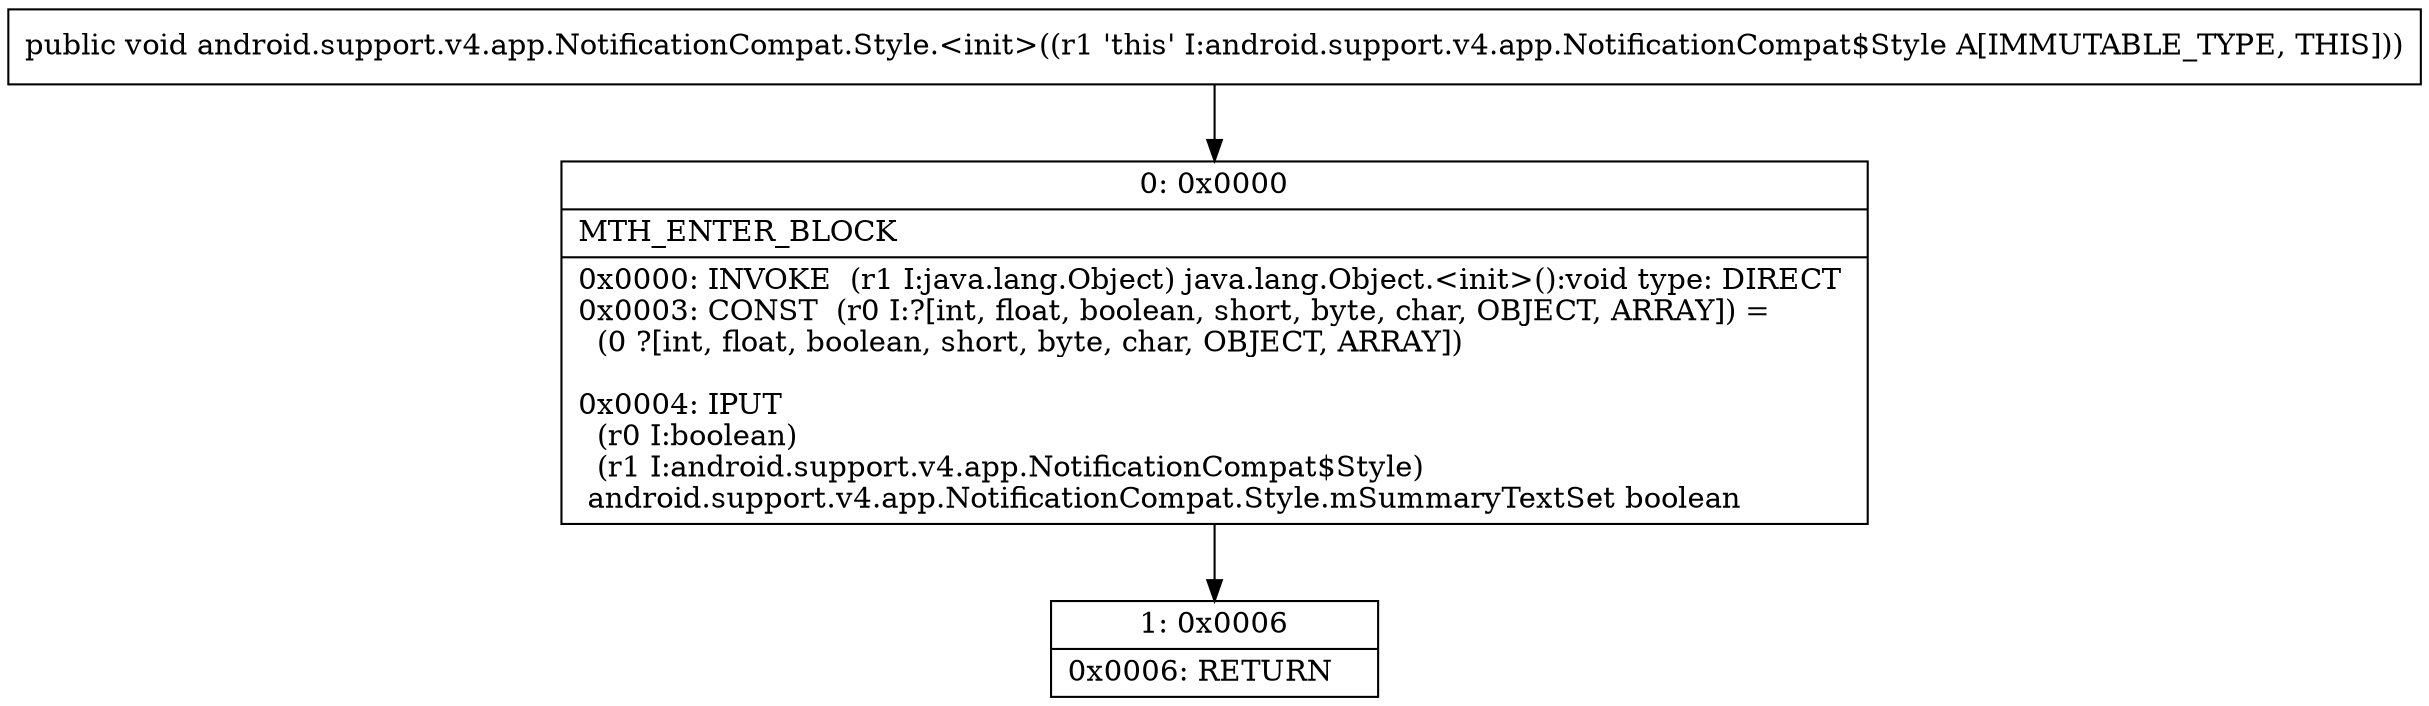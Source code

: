 digraph "CFG forandroid.support.v4.app.NotificationCompat.Style.\<init\>()V" {
Node_0 [shape=record,label="{0\:\ 0x0000|MTH_ENTER_BLOCK\l|0x0000: INVOKE  (r1 I:java.lang.Object) java.lang.Object.\<init\>():void type: DIRECT \l0x0003: CONST  (r0 I:?[int, float, boolean, short, byte, char, OBJECT, ARRAY]) = \l  (0 ?[int, float, boolean, short, byte, char, OBJECT, ARRAY])\l \l0x0004: IPUT  \l  (r0 I:boolean)\l  (r1 I:android.support.v4.app.NotificationCompat$Style)\l android.support.v4.app.NotificationCompat.Style.mSummaryTextSet boolean \l}"];
Node_1 [shape=record,label="{1\:\ 0x0006|0x0006: RETURN   \l}"];
MethodNode[shape=record,label="{public void android.support.v4.app.NotificationCompat.Style.\<init\>((r1 'this' I:android.support.v4.app.NotificationCompat$Style A[IMMUTABLE_TYPE, THIS])) }"];
MethodNode -> Node_0;
Node_0 -> Node_1;
}


